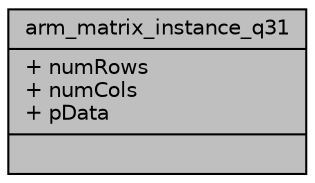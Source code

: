 digraph "arm_matrix_instance_q31"
{
  edge [fontname="Helvetica",fontsize="10",labelfontname="Helvetica",labelfontsize="10"];
  node [fontname="Helvetica",fontsize="10",shape=record];
  Node1 [label="{arm_matrix_instance_q31\n|+ numRows\l+ numCols\l+ pData\l|}",height=0.2,width=0.4,color="black", fillcolor="grey75", style="filled", fontcolor="black"];
}
